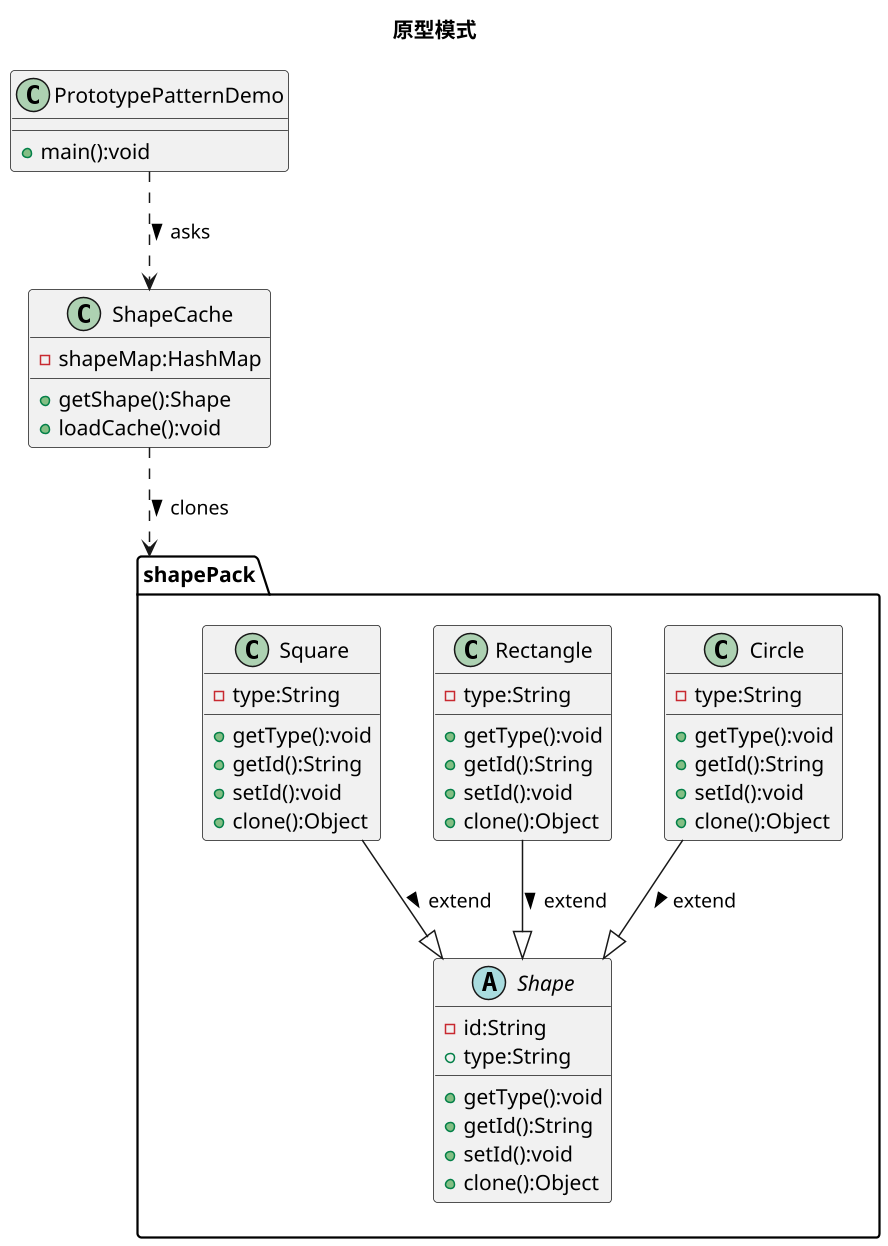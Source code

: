 @startuml
title 原型模式
scale 1.5
package shapePack{
     abstract class Shape{
        -id:String
        +type:String
        +getType():void
        +getId():String
        +setId():void
        +clone():Object
    }

    class Circle{
        -type:String
        +getType():void
        +getId():String
        +setId():void
        +clone():Object
    }

    class Rectangle{
        -type:String
        +getType():void
        +getId():String
        +setId():void
        +clone():Object
    }

    class Square{
        -type:String
        +getType():void
        +getId():String
        +setId():void
        +clone():Object
    }

    Circle --|> Shape: extend >
    Rectangle --|> Shape: extend >
    Square --|> Shape: extend >
}

class ShapeCache{
    -shapeMap:HashMap
    +getShape():Shape
    +loadCache():void
}

ShapeCache ..>shapePack: clones >

class PrototypePatternDemo{
    +main():void
}

PrototypePatternDemo ..> ShapeCache: asks >

@enduml